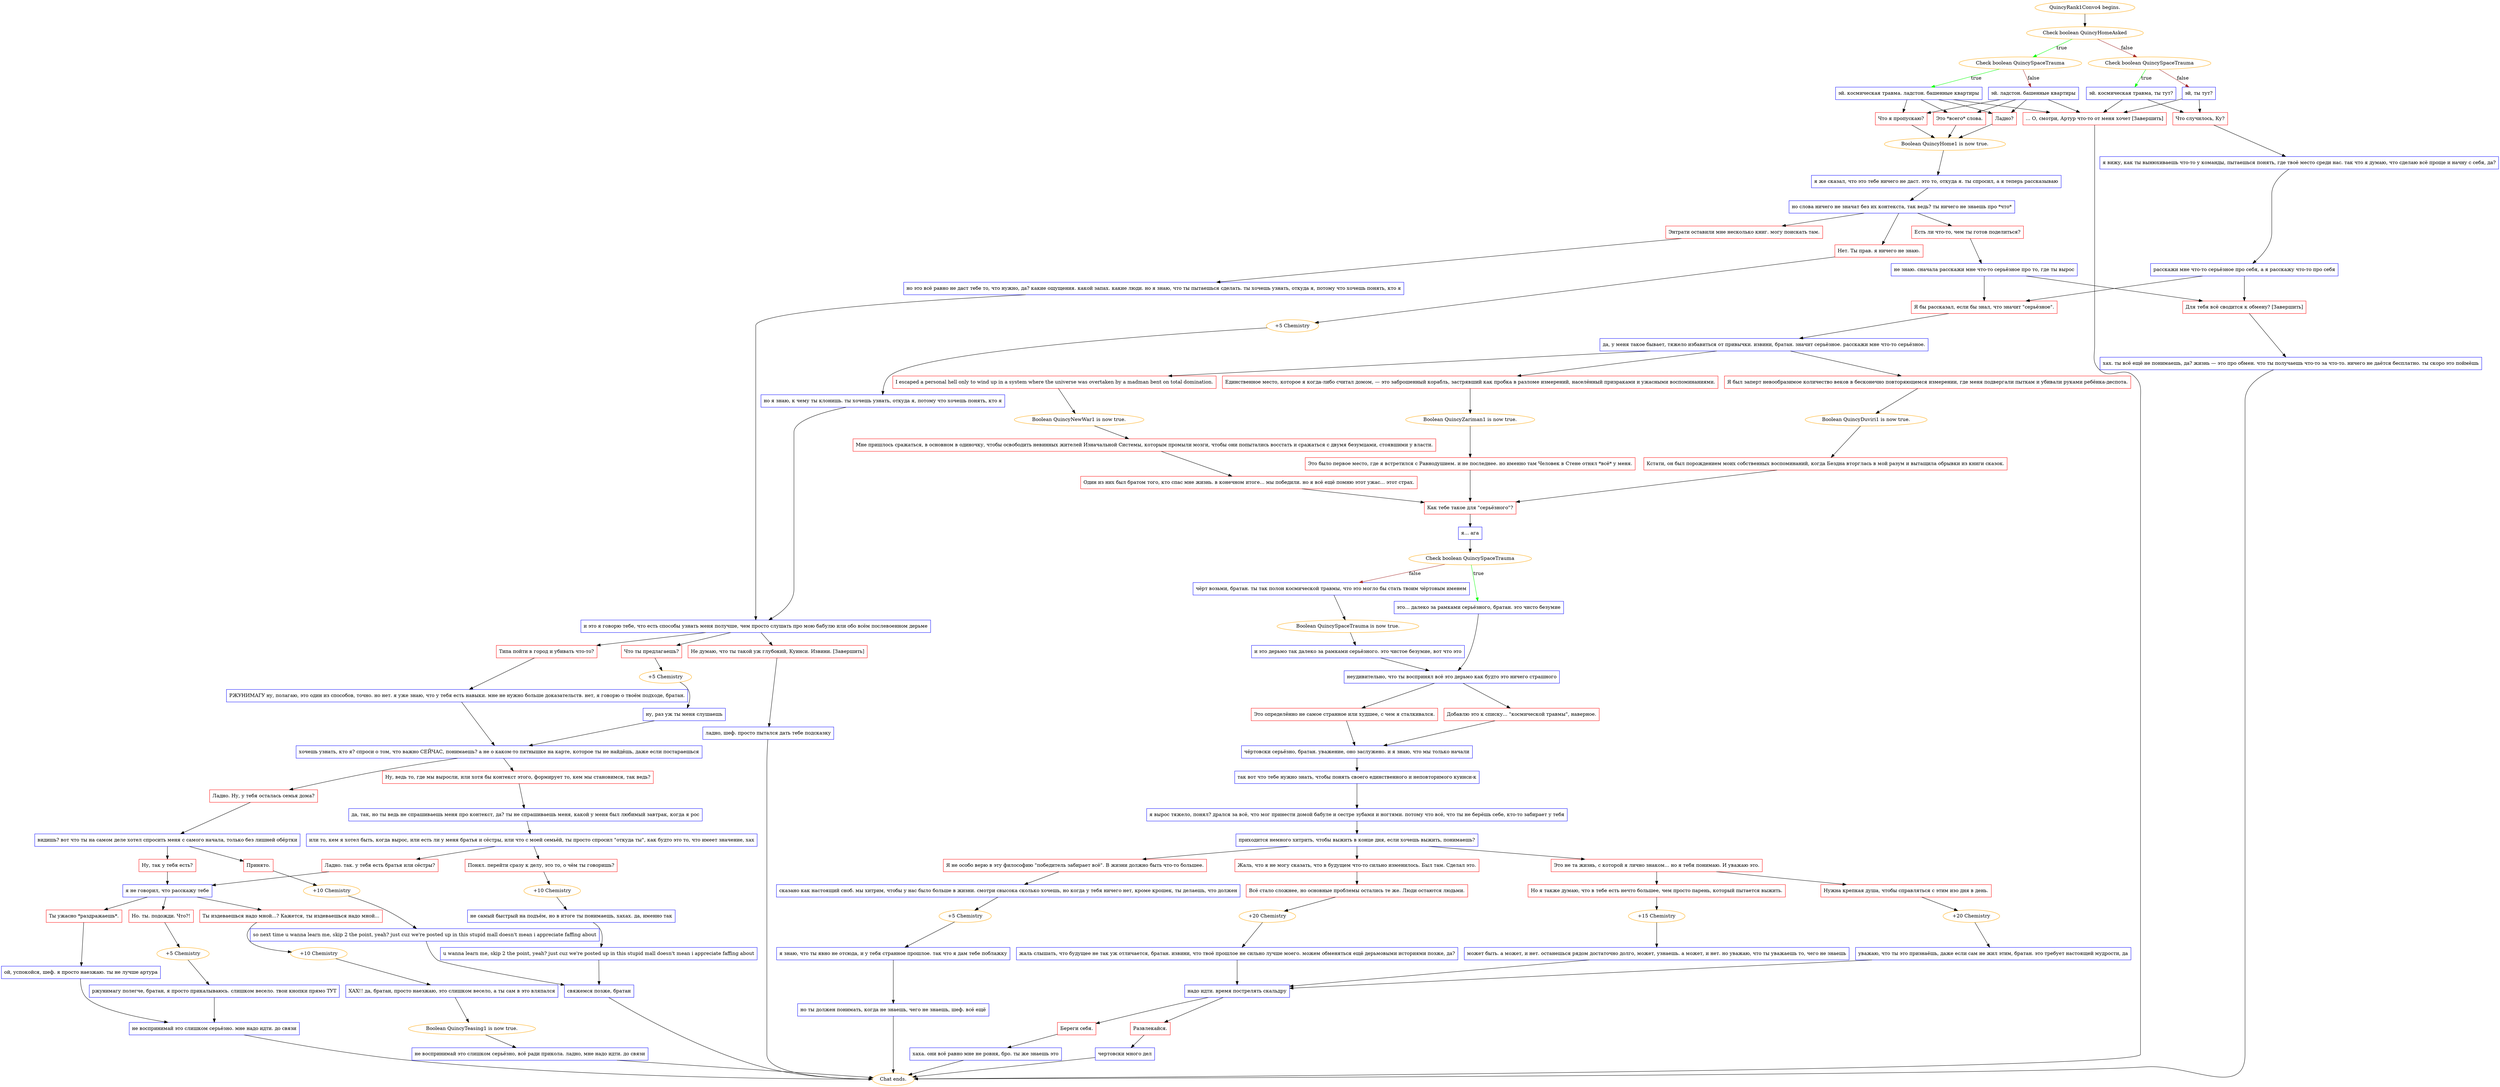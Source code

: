 digraph {
	"QuincyRank1Convo4 begins." [color=orange];
		"QuincyRank1Convo4 begins." -> j2158470131;
	j2158470131 [label="Check boolean QuincyHomeAsked",color=orange];
		j2158470131 -> j971829785 [label=true,color=green];
		j2158470131 -> j1123665772 [label=false,color=brown];
	j971829785 [label="Check boolean QuincySpaceTrauma",color=orange];
		j971829785 -> j1669603258 [label=true,color=green];
		j971829785 -> j1196197301 [label=false,color=brown];
	j1123665772 [label="Check boolean QuincySpaceTrauma",color=orange];
		j1123665772 -> j3217407051 [label=true,color=green];
		j1123665772 -> j2012614249 [label=false,color=brown];
	j1669603258 [label="эй. космическая травма. ладстон. башенные квартиры",shape=box,color=blue];
		j1669603258 -> j1026059339;
		j1669603258 -> j1692434058;
		j1669603258 -> j1853234983;
		j1669603258 -> j819353052;
	j1196197301 [label="эй. ладстон. башенные квартиры",shape=box,color=blue];
		j1196197301 -> j1026059339;
		j1196197301 -> j1692434058;
		j1196197301 -> j1853234983;
		j1196197301 -> j819353052;
	j3217407051 [label="эй. космическая травма, ты тут?",shape=box,color=blue];
		j3217407051 -> j833163084;
		j3217407051 -> j819353052;
	j2012614249 [label="эй, ты тут?",shape=box,color=blue];
		j2012614249 -> j833163084;
		j2012614249 -> j819353052;
	j1026059339 [label="Ладно?",shape=box,color=red];
		j1026059339 -> j2124088371;
	j1692434058 [label="Это *всего* слова.",shape=box,color=red];
		j1692434058 -> j2124088371;
	j1853234983 [label="Что я пропускаю?",shape=box,color=red];
		j1853234983 -> j2124088371;
	j819353052 [label="... О, смотри, Артур что-то от меня хочет [Завершить]",shape=box,color=red];
		j819353052 -> "Chat ends.";
	j833163084 [label="Что случилось, Ку?",shape=box,color=red];
		j833163084 -> j3734789547;
	j2124088371 [label="Boolean QuincyHome1 is now true.",color=orange];
		j2124088371 -> j207639809;
	"Chat ends." [color=orange];
	j3734789547 [label="я вижу, как ты вынюхиваешь что-то у команды, пытаешься понять, где твоё место среди нас. так что я думаю, что сделаю всё проще и начну с себя, да?",shape=box,color=blue];
		j3734789547 -> j2889876329;
	j207639809 [label="я же сказал, что это тебе ничего не даст. это то, откуда я. ты спросил, а я теперь рассказываю",shape=box,color=blue];
		j207639809 -> j1627054097;
	j2889876329 [label="расскажи мне что-то серьёзное про себя, а я расскажу что-то про себя",shape=box,color=blue];
		j2889876329 -> j1488126797;
		j2889876329 -> j279164845;
	j1627054097 [label="но слова ничего не значат без их контекста, так ведь? ты ничего не знаешь про *что*",shape=box,color=blue];
		j1627054097 -> j440904005;
		j1627054097 -> j383568723;
		j1627054097 -> j2433279359;
	j1488126797 [label="Я бы рассказал, если бы знал, что значит \"серьёзное\".",shape=box,color=red];
		j1488126797 -> j59682566;
	j279164845 [label="Для тебя всё сводится к обмену? [Завершить]",shape=box,color=red];
		j279164845 -> j1296865106;
	j440904005 [label="Энтрати оставили мне несколько книг. могу поискать там.",shape=box,color=red];
		j440904005 -> j2151242821;
	j383568723 [label="Нет. Ты прав. я ничего не знаю.",shape=box,color=red];
		j383568723 -> j1309480837;
	j2433279359 [label="Есть ли что-то, чем ты готов поделиться?",shape=box,color=red];
		j2433279359 -> j1169122929;
	j59682566 [label="да, у меня такое бывает, тяжело избавиться от привычки. извини, братан. значит серьёзное. расскажи мне что-то серьёзное.",shape=box,color=blue];
		j59682566 -> j1336238803;
		j59682566 -> j2422259682;
		j59682566 -> j3009985835;
	j1296865106 [label="хах. ты всё ещё не понимаешь, да? жизнь — это про обмен. что ты получаешь что-то за что-то. ничего не даётся бесплатно. ты скоро это поймёшь",shape=box,color=blue];
		j1296865106 -> "Chat ends.";
	j2151242821 [label="но это всё равно не даст тебе то, что нужно, да? какие ощущения. какой запах. какие люди. но я знаю, что ты пытаешься сделать. ты хочешь узнать, откуда я, потому что хочешь понять, кто я",shape=box,color=blue];
		j2151242821 -> j1997402162;
	j1309480837 [label="+5 Chemistry",color=orange];
		j1309480837 -> j3628258635;
	j1169122929 [label="не знаю. сначала расскажи мне что-то серьёзное про то, где ты вырос",shape=box,color=blue];
		j1169122929 -> j1488126797;
		j1169122929 -> j279164845;
	j1336238803 [label="I escaped a personal hell only to wind up in a system where the universe was overtaken by a madman bent on total domination.",shape=box,color=red];
		j1336238803 -> j78403778;
	j2422259682 [label="Единственное место, которое я когда-либо считал домом, — это заброшенный корабль, застрявший как пробка в разломе измерений, населённый призраками и ужасными воспоминаниями.",shape=box,color=red];
		j2422259682 -> j1097822550;
	j3009985835 [label="Я был заперт невообразимое количество веков в бесконечно повторяющемся измерении, где меня подвергали пыткам и убивали руками ребёнка-деспота.",shape=box,color=red];
		j3009985835 -> j1988918063;
	j1997402162 [label="и это я говорю тебе, что есть способы узнать меня получше, чем просто слушать про мою бабулю или обо всём послевоенном дерьме",shape=box,color=blue];
		j1997402162 -> j1678627668;
		j1997402162 -> j3217275240;
		j1997402162 -> j294884257;
	j3628258635 [label="но я знаю, к чему ты клонишь. ты хочешь узнать, откуда я, потому что хочешь понять, кто я",shape=box,color=blue];
		j3628258635 -> j1997402162;
	j78403778 [label="Boolean QuincyNewWar1 is now true.",color=orange];
		j78403778 -> j625121148;
	j1097822550 [label="Boolean QuincyZariman1 is now true.",color=orange];
		j1097822550 -> j1110055398;
	j1988918063 [label="Boolean QuincyDuviri1 is now true.",color=orange];
		j1988918063 -> j4156293797;
	j1678627668 [label="Типа пойти в город и убивать что-то?",shape=box,color=red];
		j1678627668 -> j2643981492;
	j3217275240 [label="Что ты предлагаешь?",shape=box,color=red];
		j3217275240 -> j522209547;
	j294884257 [label="Не думаю, что ты такой уж глубокий, Куинси. Извини. [Завершить]",shape=box,color=red];
		j294884257 -> j833272216;
	j625121148 [label="Мне пришлось сражаться, в основном в одиночку, чтобы освободить невинных жителей Изначальной Системы, которым промыли мозги, чтобы они попытались восстать и сражаться с двумя безумцами, стоявшими у власти.",shape=box,color=red];
		j625121148 -> j2541032023;
	j1110055398 [label="Это было первое место, где я встретился с Равнодушием. и не последнее. но именно там Человек в Стене отнял *всё* у меня.",shape=box,color=red];
		j1110055398 -> j1091992040;
	j4156293797 [label="Кстати, он был порождением моих собственных воспоминаний, когда Бездна вторглась в мой разум и вытащила обрывки из книги сказок.",shape=box,color=red];
		j4156293797 -> j1091992040;
	j2643981492 [label="РЖУНИМАГУ ну, полагаю, это один из способов, точно. но нет. я уже знаю, что у тебя есть навыки. мне не нужно больше доказательств. нет, я говорю о твоём подходе, братан.",shape=box,color=blue];
		j2643981492 -> j865236920;
	j522209547 [label="+5 Chemistry",color=orange];
		j522209547 -> j3332194859;
	j833272216 [label="ладно, шеф. просто пытался дать тебе подсказку",shape=box,color=blue];
		j833272216 -> "Chat ends.";
	j2541032023 [label="Один из них был братом того, кто спас мне жизнь. в конечном итоге... мы победили. но я всё ещё помню этот ужас... этот страх.",shape=box,color=red];
		j2541032023 -> j1091992040;
	j1091992040 [label="Как тебе такое для \"серьёзного\"?",shape=box,color=red];
		j1091992040 -> j2963749457;
	j865236920 [label="хочешь узнать, кто я? спроси о том, что важно СЕЙЧАС, понимаешь? а не о каком-то пятнышке на карте, которое ты не найдёшь, даже если постараешься",shape=box,color=blue];
		j865236920 -> j2590667703;
		j865236920 -> j3872826640;
	j3332194859 [label="ну, раз уж ты меня слушаешь",shape=box,color=blue];
		j3332194859 -> j865236920;
	j2963749457 [label="я... ага",shape=box,color=blue];
		j2963749457 -> j2112497548;
	j2590667703 [label="Ну, ведь то, где мы выросли, или хотя бы контекст этого, формирует то, кем мы становимся, так ведь?",shape=box,color=red];
		j2590667703 -> j3233198283;
	j3872826640 [label="Ладно. Ну, у тебя осталась семья дома?",shape=box,color=red];
		j3872826640 -> j4025398536;
	j2112497548 [label="Check boolean QuincySpaceTrauma",color=orange];
		j2112497548 -> j2619194633 [label=true,color=green];
		j2112497548 -> j1231369308 [label=false,color=brown];
	j3233198283 [label="да, так, но ты ведь не спрашиваешь меня про контекст, да? ты не спрашиваешь меня, какой у меня был любимый завтрак, когда я рос",shape=box,color=blue];
		j3233198283 -> j1250493277;
	j4025398536 [label="видишь? вот что ты на самом деле хотел спросить меня с самого начала, только без лишней обёртки",shape=box,color=blue];
		j4025398536 -> j3025834579;
		j4025398536 -> j386042460;
	j2619194633 [label="это... далеко за рамками серьёзного, братан. это чисто безумие",shape=box,color=blue];
		j2619194633 -> j154404103;
	j1231369308 [label="чёрт возьми, братан. ты так полон космической травмы, что это могло бы стать твоим чёртовым именем",shape=box,color=blue];
		j1231369308 -> j452018263;
	j1250493277 [label="или то, кем я хотел быть, когда вырос, или есть ли у меня братья и сёстры, или что с моей семьёй, ты просто спросил \"откуда ты\", как будто это то, что имеет значение, хах",shape=box,color=blue];
		j1250493277 -> j3066947859;
		j1250493277 -> j1542327930;
	j3025834579 [label="Ну, так у тебя есть?",shape=box,color=red];
		j3025834579 -> j2243728401;
	j386042460 [label="Принято.",shape=box,color=red];
		j386042460 -> j2087344232;
	j154404103 [label="неудивительно, что ты воспринял всё это дерьмо как будто это ничего страшного",shape=box,color=blue];
		j154404103 -> j1394955994;
		j154404103 -> j2666069226;
	j452018263 [label="Boolean QuincySpaceTrauma is now true.",color=orange];
		j452018263 -> j3761741873;
	j3066947859 [label="Понял. перейти сразу к делу, это то, о чём ты говоришь?",shape=box,color=red];
		j3066947859 -> j1244262680;
	j1542327930 [label="Ладно. так. у тебя есть братья или сёстры?",shape=box,color=red];
		j1542327930 -> j2243728401;
	j2243728401 [label="я не говорил, что расскажу тебе",shape=box,color=blue];
		j2243728401 -> j30334169;
		j2243728401 -> j862334696;
		j2243728401 -> j1344419035;
	j2087344232 [label="+10 Chemistry",color=orange];
		j2087344232 -> j2477671661;
	j1394955994 [label="Это определённо не самое странное или худшее, с чем я сталкивался.",shape=box,color=red];
		j1394955994 -> j2565136956;
	j2666069226 [label="Добавлю это к списку... \"космической травмы\", наверное.",shape=box,color=red];
		j2666069226 -> j2565136956;
	j3761741873 [label="и это дерьмо так далеко за рамками серьёзного. это чистое безумие, вот что это",shape=box,color=blue];
		j3761741873 -> j154404103;
	j1244262680 [label="+10 Chemistry",color=orange];
		j1244262680 -> j1146729959;
	j30334169 [label="Но. ты. подожди. Что?!",shape=box,color=red];
		j30334169 -> j743666234;
	j862334696 [label="Ты издеваешься надо мной...? Кажется, ты издеваешься надо мной...",shape=box,color=red];
		j862334696 -> j4091593926;
	j1344419035 [label="Ты ужасно *раздражаешь*.",shape=box,color=red];
		j1344419035 -> j3105730805;
	j2477671661 [label="so next time u wanna learn me, skip 2 the point, yeah? just cuz we're posted up in this stupid mall doesn't mean i appreciate faffing about",shape=box,color=blue];
		j2477671661 -> j3976531440;
	j2565136956 [label="чёртовски серьёзно, братан. уважение, оно заслужено. и я знаю, что мы только начали",shape=box,color=blue];
		j2565136956 -> j317042781;
	j1146729959 [label="не самый быстрый на подъём, но в итоге ты понимаешь, хахах. да, именно так",shape=box,color=blue];
		j1146729959 -> j1343636215;
	j743666234 [label="+5 Chemistry",color=orange];
		j743666234 -> j1224503178;
	j4091593926 [label="+10 Chemistry",color=orange];
		j4091593926 -> j1587800429;
	j3105730805 [label="ой, успокойся, шеф. я просто наезжаю. ты не лучше артура",shape=box,color=blue];
		j3105730805 -> j738280112;
	j3976531440 [label="свяжемся позже, братан",shape=box,color=blue];
		j3976531440 -> "Chat ends.";
	j317042781 [label="так вот что тебе нужно знать, чтобы понять своего единственного и неповторимого куинси-к",shape=box,color=blue];
		j317042781 -> j2890086024;
	j1343636215 [label="u wanna learn me, skip 2 the point, yeah? just cuz we're posted up in this stupid mall doesn't mean i appreciate faffing about",shape=box,color=blue];
		j1343636215 -> j3976531440;
	j1224503178 [label="ржунимагу полегче, братан, я просто прикалываюсь. слишком весело. твои кнопки прямо ТУТ",shape=box,color=blue];
		j1224503178 -> j738280112;
	j1587800429 [label="ХАХ!! да, братан, просто наезжаю, это слишком весело, а ты сам в это вляпался",shape=box,color=blue];
		j1587800429 -> j2749260186;
	j738280112 [label="не воспринимай это слишком серьёзно. мне надо идти. до связи",shape=box,color=blue];
		j738280112 -> "Chat ends.";
	j2890086024 [label="я вырос тяжело, понял? дрался за всё, что мог принести домой бабуле и сестре зубами и ногтями. потому что всё, что ты не берёшь себе, кто-то забирает у тебя",shape=box,color=blue];
		j2890086024 -> j2161216529;
	j2749260186 [label="Boolean QuincyTeasing1 is now true.",color=orange];
		j2749260186 -> j654887646;
	j2161216529 [label="приходится немного хитрить, чтобы выжить в конце дня, если хочешь выжить, понимаешь?",shape=box,color=blue];
		j2161216529 -> j3062200517;
		j2161216529 -> j1362172092;
		j2161216529 -> j2684277724;
	j654887646 [label="не воспринимай это слишком серьёзно, всё ради прикола. ладно, мне надо идти. до связи",shape=box,color=blue];
		j654887646 -> "Chat ends.";
	j3062200517 [label="Жаль, что я не могу сказать, что в будущем что-то сильно изменилось. Был там. Сделал это.",shape=box,color=red];
		j3062200517 -> j3114398323;
	j1362172092 [label="Это не та жизнь, с которой я лично знаком... но я тебя понимаю. И уважаю это.",shape=box,color=red];
		j1362172092 -> j2712206589;
		j1362172092 -> j790522721;
	j2684277724 [label="Я не особо верю в эту философию \"победитель забирает всё\". В жизни должно быть что-то большее.",shape=box,color=red];
		j2684277724 -> j2080309872;
	j3114398323 [label="Всё стало сложнее, но основные проблемы остались те же. Люди остаются людьми.",shape=box,color=red];
		j3114398323 -> j3518514137;
	j2712206589 [label="Но я также думаю, что в тебе есть нечто большее, чем просто парень, который пытается выжить.",shape=box,color=red];
		j2712206589 -> j2323899757;
	j790522721 [label="Нужна крепкая душа, чтобы справляться с этим изо дня в день.",shape=box,color=red];
		j790522721 -> j3992945623;
	j2080309872 [label="сказано как настоящий сноб. мы хитрим, чтобы у нас было больше в жизни. смотри свысока сколько хочешь, но когда у тебя ничего нет, кроме крошек, ты делаешь, что должен",shape=box,color=blue];
		j2080309872 -> j3066245795;
	j3518514137 [label="+20 Chemistry",color=orange];
		j3518514137 -> j3715676910;
	j2323899757 [label="+15 Chemistry",color=orange];
		j2323899757 -> j3638549532;
	j3992945623 [label="+20 Chemistry",color=orange];
		j3992945623 -> j3240075711;
	j3066245795 [label="+5 Chemistry",color=orange];
		j3066245795 -> j3223185656;
	j3715676910 [label="жаль слышать, что будущее не так уж отличается, братан. извини, что твоё прошлое не сильно лучше моего. можем обменяться ещё дерьмовыми историями позже, да?",shape=box,color=blue];
		j3715676910 -> j4212589977;
	j3638549532 [label="может быть. а может, и нет. останешься рядом достаточно долго, может, узнаешь. а может, и нет. но уважаю, что ты уважаешь то, чего не знаешь",shape=box,color=blue];
		j3638549532 -> j4212589977;
	j3240075711 [label="уважаю, что ты это признаёшь, даже если сам не жил этим, братан. это требует настоящей мудрости, да",shape=box,color=blue];
		j3240075711 -> j4212589977;
	j3223185656 [label="я знаю, что ты явно не отсюда, и у тебя странное прошлое. так что я дам тебе поблажку",shape=box,color=blue];
		j3223185656 -> j1699458135;
	j4212589977 [label="надо идти. время пострелять скальдру",shape=box,color=blue];
		j4212589977 -> j1830605622;
		j4212589977 -> j69194754;
	j1699458135 [label="но ты должен понимать, когда не знаешь, чего не знаешь, шеф. всё ещё",shape=box,color=blue];
		j1699458135 -> "Chat ends.";
	j1830605622 [label="Развлекайся.",shape=box,color=red];
		j1830605622 -> j1054395315;
	j69194754 [label="Береги себя.",shape=box,color=red];
		j69194754 -> j146171912;
	j1054395315 [label="чертовски много дел",shape=box,color=blue];
		j1054395315 -> "Chat ends.";
	j146171912 [label="хаха. они всё равно мне не ровня, бро. ты же знаешь это",shape=box,color=blue];
		j146171912 -> "Chat ends.";
}